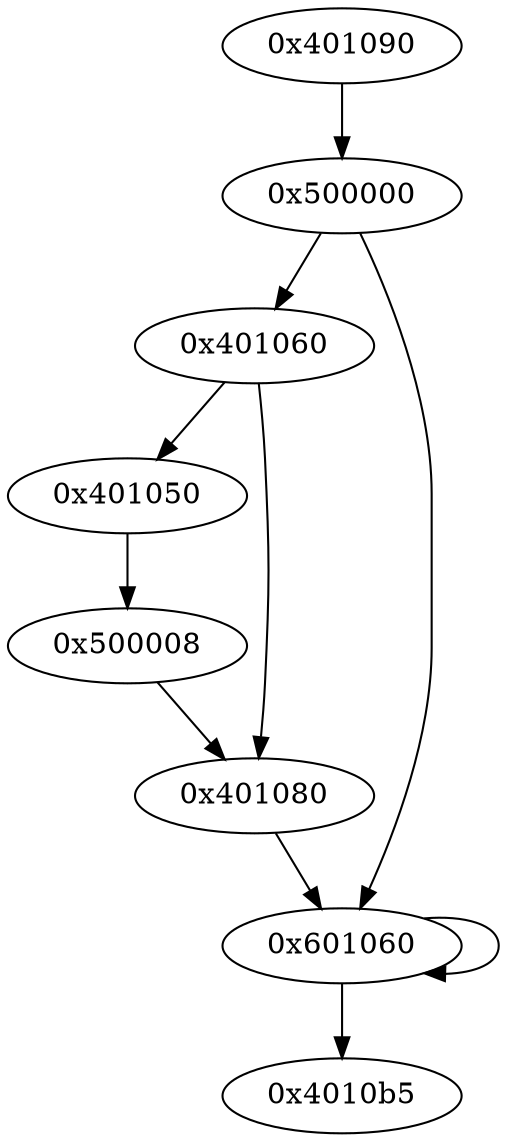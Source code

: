 digraph {
401090 [label="0x401090"];
500000 [label="0x500000"];
401060 [label="0x401060"];
401050 [label="0x401050"];
500008 [label="0x500008"];
401080 [label="0x401080"];
601060 [label="0x601060"];
"4010b5" [label="0x4010b5"];
401090 -> 500000;
500000 -> 401060;
500000 -> 601060;
401060 -> 401050;
401060 -> 401080;
401050 -> 500008;
500008 -> 401080;
401080 -> 601060;
601060 -> 601060;
601060 -> "4010b5";
}
